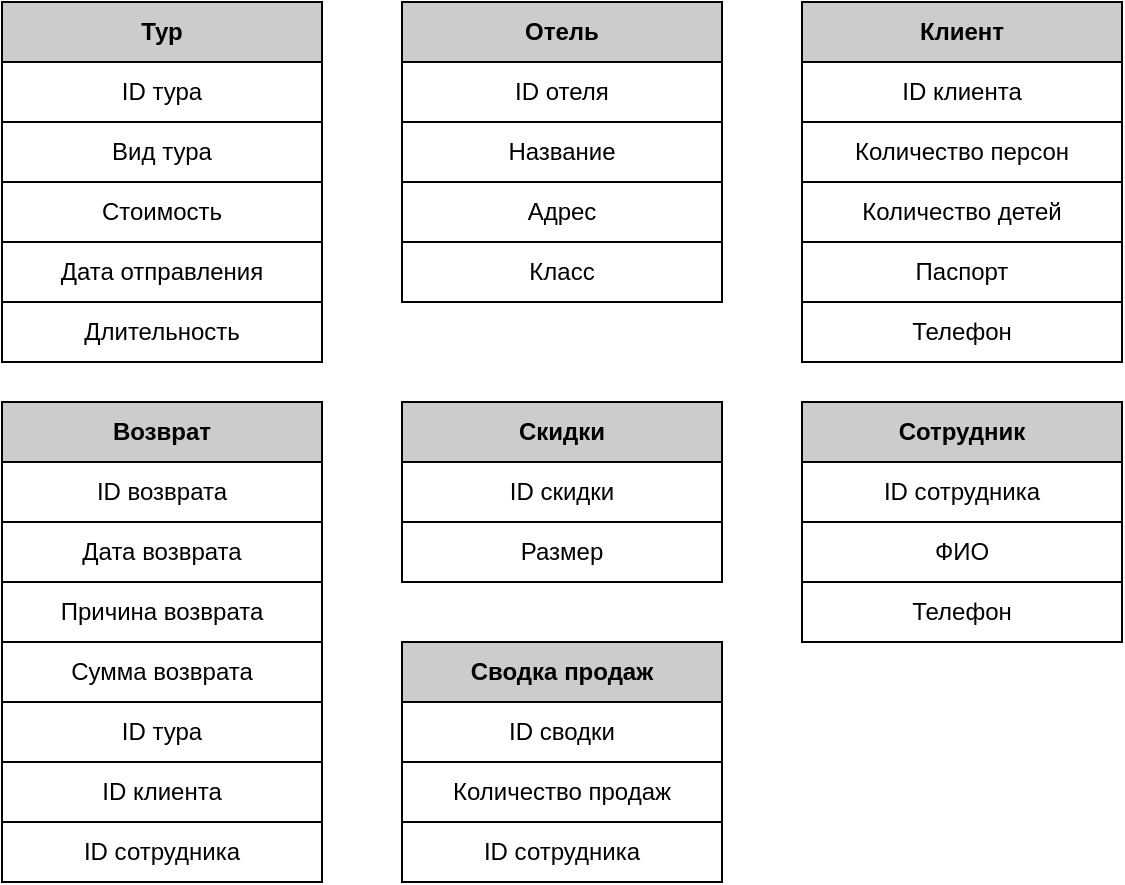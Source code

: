 <mxfile version="12.3.3" pages="1"><diagram id="ZONkO225AQ1kzI7h5yfC" name="Page-1"><mxGraphModel dx="496" dy="325" grid="1" gridSize="10" guides="1" tooltips="1" connect="1" arrows="1" fold="1" page="1" pageScale="1" pageWidth="827" pageHeight="1169" math="0" shadow="0"><root><mxCell id="0"/><mxCell id="1" parent="0"/><mxCell id="2T_TOREucRsL7LYPRSoR-26" value="&lt;b&gt;Тур&lt;/b&gt;" style="rounded=0;whiteSpace=wrap;html=1;fillColor=#CCCCCC;strokeColor=#000000;" vertex="1" parent="1"><mxGeometry x="80" y="40" width="160" height="30" as="geometry"/></mxCell><mxCell id="2T_TOREucRsL7LYPRSoR-27" value="ID тура" style="rounded=0;whiteSpace=wrap;html=1;strokeColor=#000000;" vertex="1" parent="1"><mxGeometry x="80" y="70" width="160" height="30" as="geometry"/></mxCell><mxCell id="2T_TOREucRsL7LYPRSoR-28" value="Стоимость" style="rounded=0;whiteSpace=wrap;html=1;strokeColor=#000000;" vertex="1" parent="1"><mxGeometry x="80" y="130" width="160" height="30" as="geometry"/></mxCell><mxCell id="2T_TOREucRsL7LYPRSoR-31" value="Длительность" style="rounded=0;whiteSpace=wrap;html=1;strokeColor=#000000;" vertex="1" parent="1"><mxGeometry x="80" y="190" width="160" height="30" as="geometry"/></mxCell><mxCell id="2T_TOREucRsL7LYPRSoR-32" value="Вид тура" style="rounded=0;whiteSpace=wrap;html=1;strokeColor=#000000;" vertex="1" parent="1"><mxGeometry x="80" y="100" width="160" height="30" as="geometry"/></mxCell><mxCell id="2T_TOREucRsL7LYPRSoR-33" value="&lt;b&gt;Отель&lt;/b&gt;" style="rounded=0;whiteSpace=wrap;html=1;fillColor=#CCCCCC;strokeColor=#000000;" vertex="1" parent="1"><mxGeometry x="280" y="40" width="160" height="30" as="geometry"/></mxCell><mxCell id="2T_TOREucRsL7LYPRSoR-34" value="ID отеля" style="rounded=0;whiteSpace=wrap;html=1;strokeColor=#000000;" vertex="1" parent="1"><mxGeometry x="280" y="70" width="160" height="30" as="geometry"/></mxCell><mxCell id="2T_TOREucRsL7LYPRSoR-35" value="Адрес" style="rounded=0;whiteSpace=wrap;html=1;strokeColor=#000000;" vertex="1" parent="1"><mxGeometry x="280" y="130" width="160" height="30" as="geometry"/></mxCell><mxCell id="2T_TOREucRsL7LYPRSoR-36" value="Класс" style="rounded=0;whiteSpace=wrap;html=1;strokeColor=#000000;" vertex="1" parent="1"><mxGeometry x="280" y="160" width="160" height="30" as="geometry"/></mxCell><mxCell id="2T_TOREucRsL7LYPRSoR-38" value="Название" style="rounded=0;whiteSpace=wrap;html=1;strokeColor=#000000;" vertex="1" parent="1"><mxGeometry x="280" y="100" width="160" height="30" as="geometry"/></mxCell><mxCell id="2T_TOREucRsL7LYPRSoR-39" value="&lt;b&gt;Скидки&lt;/b&gt;" style="rounded=0;whiteSpace=wrap;html=1;strokeColor=#000000;fillColor=#CCCCCC;" vertex="1" parent="1"><mxGeometry x="280" y="240" width="160" height="30" as="geometry"/></mxCell><mxCell id="2T_TOREucRsL7LYPRSoR-40" value="ID скидки" style="rounded=0;whiteSpace=wrap;html=1;strokeColor=#000000;" vertex="1" parent="1"><mxGeometry x="280" y="270" width="160" height="30" as="geometry"/></mxCell><mxCell id="2T_TOREucRsL7LYPRSoR-41" value="Размер" style="rounded=0;whiteSpace=wrap;html=1;strokeColor=#000000;" vertex="1" parent="1"><mxGeometry x="280" y="300" width="160" height="30" as="geometry"/></mxCell><mxCell id="2T_TOREucRsL7LYPRSoR-43" value="&lt;b&gt;Клиент&lt;/b&gt;" style="rounded=0;whiteSpace=wrap;html=1;fillColor=#CCCCCC;strokeColor=#000000;" vertex="1" parent="1"><mxGeometry x="480" y="40" width="160" height="30" as="geometry"/></mxCell><mxCell id="2T_TOREucRsL7LYPRSoR-44" value="ID клиента" style="rounded=0;whiteSpace=wrap;html=1;strokeColor=#000000;" vertex="1" parent="1"><mxGeometry x="480" y="70" width="160" height="30" as="geometry"/></mxCell><mxCell id="2T_TOREucRsL7LYPRSoR-45" value="Количество детей" style="rounded=0;whiteSpace=wrap;html=1;strokeColor=#000000;" vertex="1" parent="1"><mxGeometry x="480" y="130" width="160" height="30" as="geometry"/></mxCell><mxCell id="2T_TOREucRsL7LYPRSoR-46" value="Паспорт" style="rounded=0;whiteSpace=wrap;html=1;strokeColor=#000000;" vertex="1" parent="1"><mxGeometry x="480" y="160" width="160" height="30" as="geometry"/></mxCell><mxCell id="2T_TOREucRsL7LYPRSoR-47" value="Количество персон" style="rounded=0;whiteSpace=wrap;html=1;strokeColor=#000000;" vertex="1" parent="1"><mxGeometry x="480" y="100" width="160" height="30" as="geometry"/></mxCell><mxCell id="2T_TOREucRsL7LYPRSoR-48" value="Телефон" style="rounded=0;whiteSpace=wrap;html=1;strokeColor=#000000;" vertex="1" parent="1"><mxGeometry x="480" y="190" width="160" height="30" as="geometry"/></mxCell><mxCell id="2T_TOREucRsL7LYPRSoR-49" value="&lt;b&gt;Сотрудник&lt;/b&gt;" style="rounded=0;whiteSpace=wrap;html=1;strokeColor=#000000;fillColor=#CCCCCC;" vertex="1" parent="1"><mxGeometry x="480" y="240" width="160" height="30" as="geometry"/></mxCell><mxCell id="2T_TOREucRsL7LYPRSoR-50" value="ID сотрудника" style="rounded=0;whiteSpace=wrap;html=1;strokeColor=#000000;" vertex="1" parent="1"><mxGeometry x="480" y="270" width="160" height="30" as="geometry"/></mxCell><mxCell id="2T_TOREucRsL7LYPRSoR-51" value="ФИО" style="rounded=0;whiteSpace=wrap;html=1;strokeColor=#000000;" vertex="1" parent="1"><mxGeometry x="480" y="300" width="160" height="30" as="geometry"/></mxCell><mxCell id="2T_TOREucRsL7LYPRSoR-52" value="Телефон" style="rounded=0;whiteSpace=wrap;html=1;strokeColor=#000000;" vertex="1" parent="1"><mxGeometry x="480" y="330" width="160" height="30" as="geometry"/></mxCell><mxCell id="2T_TOREucRsL7LYPRSoR-54" value="&lt;b&gt;Возврат&lt;/b&gt;" style="rounded=0;whiteSpace=wrap;html=1;strokeColor=#000000;fillColor=#CCCCCC;" vertex="1" parent="1"><mxGeometry x="80" y="240" width="160" height="30" as="geometry"/></mxCell><mxCell id="2T_TOREucRsL7LYPRSoR-55" value="ID возврата" style="rounded=0;whiteSpace=wrap;html=1;strokeColor=#000000;" vertex="1" parent="1"><mxGeometry x="80" y="270" width="160" height="30" as="geometry"/></mxCell><mxCell id="2T_TOREucRsL7LYPRSoR-56" value="Дата возврата" style="rounded=0;whiteSpace=wrap;html=1;strokeColor=#000000;" vertex="1" parent="1"><mxGeometry x="80" y="300" width="160" height="30" as="geometry"/></mxCell><mxCell id="2T_TOREucRsL7LYPRSoR-57" value="Причина возврата" style="rounded=0;whiteSpace=wrap;html=1;strokeColor=#000000;" vertex="1" parent="1"><mxGeometry x="80" y="330" width="160" height="30" as="geometry"/></mxCell><mxCell id="2T_TOREucRsL7LYPRSoR-58" value="Дата отправления" style="rounded=0;whiteSpace=wrap;html=1;strokeColor=#000000;" vertex="1" parent="1"><mxGeometry x="80" y="160" width="160" height="30" as="geometry"/></mxCell><mxCell id="2T_TOREucRsL7LYPRSoR-59" value="Сумма возврата" style="rounded=0;whiteSpace=wrap;html=1;strokeColor=#000000;" vertex="1" parent="1"><mxGeometry x="80" y="360" width="160" height="30" as="geometry"/></mxCell><mxCell id="2T_TOREucRsL7LYPRSoR-60" value="ID тура" style="rounded=0;whiteSpace=wrap;html=1;strokeColor=#000000;" vertex="1" parent="1"><mxGeometry x="80" y="390" width="160" height="30" as="geometry"/></mxCell><mxCell id="2T_TOREucRsL7LYPRSoR-61" value="ID клиента" style="rounded=0;whiteSpace=wrap;html=1;strokeColor=#000000;" vertex="1" parent="1"><mxGeometry x="80" y="420" width="160" height="30" as="geometry"/></mxCell><mxCell id="2T_TOREucRsL7LYPRSoR-62" value="ID сотрудника" style="rounded=0;whiteSpace=wrap;html=1;strokeColor=#000000;" vertex="1" parent="1"><mxGeometry x="80" y="450" width="160" height="30" as="geometry"/></mxCell><mxCell id="2T_TOREucRsL7LYPRSoR-63" value="&lt;b&gt;Сводка продаж&lt;/b&gt;" style="rounded=0;whiteSpace=wrap;html=1;strokeColor=#000000;fillColor=#CCCCCC;" vertex="1" parent="1"><mxGeometry x="280" y="360" width="160" height="30" as="geometry"/></mxCell><mxCell id="2T_TOREucRsL7LYPRSoR-64" value="Количество продаж" style="rounded=0;whiteSpace=wrap;html=1;strokeColor=#000000;" vertex="1" parent="1"><mxGeometry x="280" y="420" width="160" height="30" as="geometry"/></mxCell><mxCell id="2T_TOREucRsL7LYPRSoR-66" value="ID сотрудника" style="rounded=0;whiteSpace=wrap;html=1;strokeColor=#000000;" vertex="1" parent="1"><mxGeometry x="280" y="450" width="160" height="30" as="geometry"/></mxCell><mxCell id="2T_TOREucRsL7LYPRSoR-67" value="ID сводки" style="rounded=0;whiteSpace=wrap;html=1;strokeColor=#000000;" vertex="1" parent="1"><mxGeometry x="280" y="390" width="160" height="30" as="geometry"/></mxCell></root></mxGraphModel></diagram></mxfile>
